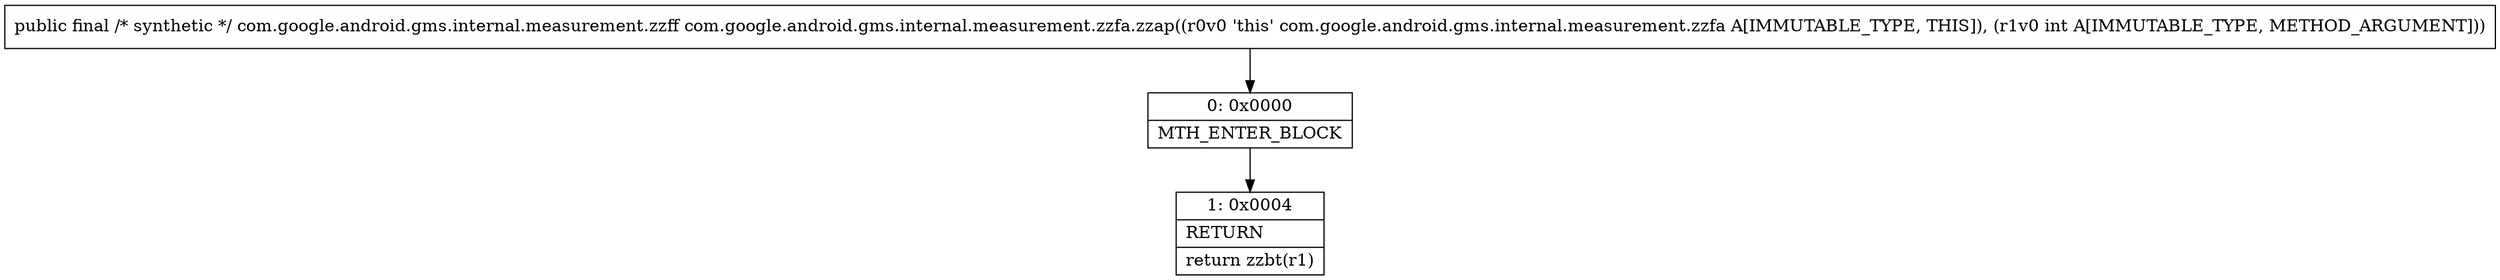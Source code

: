 digraph "CFG forcom.google.android.gms.internal.measurement.zzfa.zzap(I)Lcom\/google\/android\/gms\/internal\/measurement\/zzff;" {
Node_0 [shape=record,label="{0\:\ 0x0000|MTH_ENTER_BLOCK\l}"];
Node_1 [shape=record,label="{1\:\ 0x0004|RETURN\l|return zzbt(r1)\l}"];
MethodNode[shape=record,label="{public final \/* synthetic *\/ com.google.android.gms.internal.measurement.zzff com.google.android.gms.internal.measurement.zzfa.zzap((r0v0 'this' com.google.android.gms.internal.measurement.zzfa A[IMMUTABLE_TYPE, THIS]), (r1v0 int A[IMMUTABLE_TYPE, METHOD_ARGUMENT])) }"];
MethodNode -> Node_0;
Node_0 -> Node_1;
}

